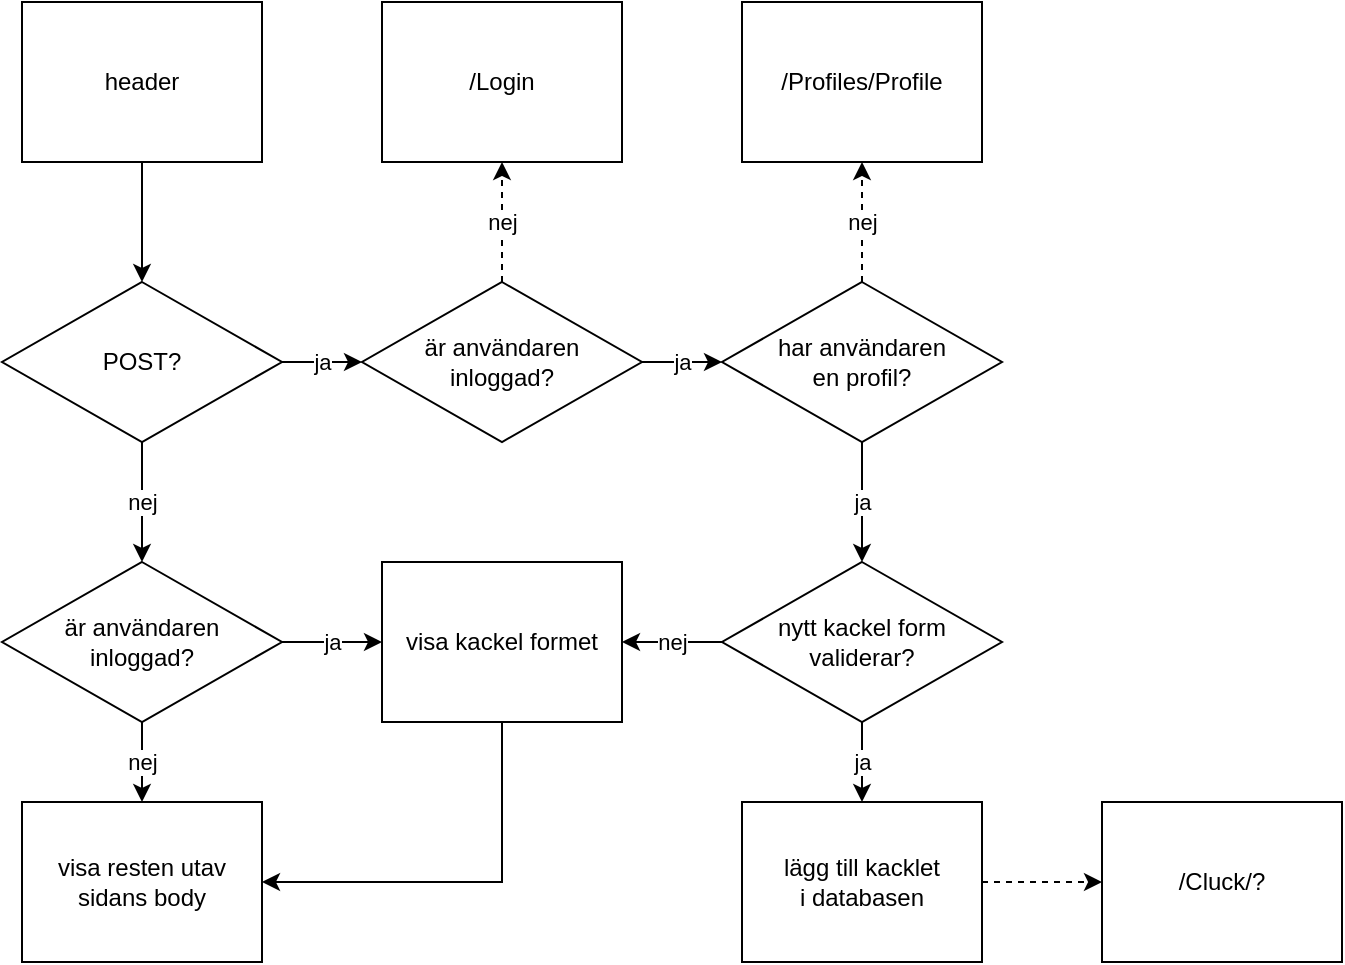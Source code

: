 <mxfile version="14.4.9" type="github">
  <diagram id="qcK2ke-T_K43PmsvYksZ" name="Page-1">
    <mxGraphModel dx="669" dy="626" grid="1" gridSize="10" guides="1" tooltips="1" connect="1" arrows="1" fold="1" page="1" pageScale="1" pageWidth="2000" pageHeight="2000" math="0" shadow="0">
      <root>
        <mxCell id="0" />
        <mxCell id="1" parent="0" />
        <mxCell id="TeGj_DYxlVRWhgEvBAZm-3" value="" style="edgeStyle=orthogonalEdgeStyle;rounded=0;orthogonalLoop=1;jettySize=auto;html=1;" parent="1" source="TeGj_DYxlVRWhgEvBAZm-1" target="TeGj_DYxlVRWhgEvBAZm-2" edge="1">
          <mxGeometry relative="1" as="geometry" />
        </mxCell>
        <mxCell id="TeGj_DYxlVRWhgEvBAZm-1" value="header" style="rounded=0;whiteSpace=wrap;html=1;" parent="1" vertex="1">
          <mxGeometry x="40" y="40" width="120" height="80" as="geometry" />
        </mxCell>
        <mxCell id="TeGj_DYxlVRWhgEvBAZm-5" value="ja" style="edgeStyle=orthogonalEdgeStyle;rounded=0;orthogonalLoop=1;jettySize=auto;html=1;" parent="1" source="TeGj_DYxlVRWhgEvBAZm-2" target="TeGj_DYxlVRWhgEvBAZm-10" edge="1">
          <mxGeometry relative="1" as="geometry" />
        </mxCell>
        <mxCell id="TAGGe39B6P18YG9Dc5_k-4" value="nej" style="edgeStyle=orthogonalEdgeStyle;rounded=0;orthogonalLoop=1;jettySize=auto;html=1;" edge="1" parent="1" source="TeGj_DYxlVRWhgEvBAZm-2" target="TAGGe39B6P18YG9Dc5_k-3">
          <mxGeometry relative="1" as="geometry" />
        </mxCell>
        <mxCell id="TeGj_DYxlVRWhgEvBAZm-2" value="POST?" style="rhombus;whiteSpace=wrap;html=1;rounded=0;" parent="1" vertex="1">
          <mxGeometry x="30" y="180" width="140" height="80" as="geometry" />
        </mxCell>
        <mxCell id="TeGj_DYxlVRWhgEvBAZm-25" value="ja" style="edgeStyle=orthogonalEdgeStyle;rounded=0;orthogonalLoop=1;jettySize=auto;html=1;" parent="1" source="TeGj_DYxlVRWhgEvBAZm-4" target="TeGj_DYxlVRWhgEvBAZm-24" edge="1">
          <mxGeometry relative="1" as="geometry" />
        </mxCell>
        <mxCell id="TeGj_DYxlVRWhgEvBAZm-27" value="nej" style="edgeStyle=orthogonalEdgeStyle;rounded=0;orthogonalLoop=1;jettySize=auto;html=1;entryX=1;entryY=0.5;entryDx=0;entryDy=0;" parent="1" source="TeGj_DYxlVRWhgEvBAZm-4" target="TeGj_DYxlVRWhgEvBAZm-15" edge="1">
          <mxGeometry relative="1" as="geometry">
            <Array as="points" />
          </mxGeometry>
        </mxCell>
        <mxCell id="TeGj_DYxlVRWhgEvBAZm-4" value="nytt kackel form&lt;br&gt;validerar?" style="rhombus;whiteSpace=wrap;html=1;rounded=0;" parent="1" vertex="1">
          <mxGeometry x="390" y="320" width="140" height="80" as="geometry" />
        </mxCell>
        <mxCell id="TeGj_DYxlVRWhgEvBAZm-13" value="ja" style="edgeStyle=orthogonalEdgeStyle;rounded=0;orthogonalLoop=1;jettySize=auto;html=1;" parent="1" source="TeGj_DYxlVRWhgEvBAZm-10" target="TeGj_DYxlVRWhgEvBAZm-12" edge="1">
          <mxGeometry relative="1" as="geometry" />
        </mxCell>
        <mxCell id="TeGj_DYxlVRWhgEvBAZm-20" value="nej" style="edgeStyle=orthogonalEdgeStyle;rounded=0;orthogonalLoop=1;jettySize=auto;html=1;dashed=1;" parent="1" source="TeGj_DYxlVRWhgEvBAZm-10" target="TeGj_DYxlVRWhgEvBAZm-19" edge="1">
          <mxGeometry relative="1" as="geometry" />
        </mxCell>
        <mxCell id="TeGj_DYxlVRWhgEvBAZm-10" value="är användaren&lt;br&gt;inloggad?" style="rhombus;whiteSpace=wrap;html=1;rounded=0;" parent="1" vertex="1">
          <mxGeometry x="210" y="180" width="140" height="80" as="geometry" />
        </mxCell>
        <mxCell id="TeGj_DYxlVRWhgEvBAZm-14" value="ja" style="edgeStyle=orthogonalEdgeStyle;rounded=0;orthogonalLoop=1;jettySize=auto;html=1;" parent="1" source="TeGj_DYxlVRWhgEvBAZm-12" target="TeGj_DYxlVRWhgEvBAZm-4" edge="1">
          <mxGeometry relative="1" as="geometry" />
        </mxCell>
        <mxCell id="TeGj_DYxlVRWhgEvBAZm-22" value="nej" style="edgeStyle=orthogonalEdgeStyle;rounded=0;orthogonalLoop=1;jettySize=auto;html=1;dashed=1;" parent="1" source="TeGj_DYxlVRWhgEvBAZm-12" target="TeGj_DYxlVRWhgEvBAZm-21" edge="1">
          <mxGeometry relative="1" as="geometry" />
        </mxCell>
        <mxCell id="TeGj_DYxlVRWhgEvBAZm-12" value="har användaren&lt;br&gt;en profil?" style="rhombus;whiteSpace=wrap;html=1;rounded=0;" parent="1" vertex="1">
          <mxGeometry x="390" y="180" width="140" height="80" as="geometry" />
        </mxCell>
        <mxCell id="TAGGe39B6P18YG9Dc5_k-12" style="edgeStyle=orthogonalEdgeStyle;rounded=0;orthogonalLoop=1;jettySize=auto;html=1;entryX=1;entryY=0.5;entryDx=0;entryDy=0;" edge="1" parent="1" source="TeGj_DYxlVRWhgEvBAZm-15" target="TAGGe39B6P18YG9Dc5_k-6">
          <mxGeometry relative="1" as="geometry">
            <Array as="points">
              <mxPoint x="280" y="480" />
            </Array>
          </mxGeometry>
        </mxCell>
        <mxCell id="TeGj_DYxlVRWhgEvBAZm-15" value="visa kackel formet" style="whiteSpace=wrap;html=1;rounded=0;" parent="1" vertex="1">
          <mxGeometry x="220" y="320" width="120" height="80" as="geometry" />
        </mxCell>
        <mxCell id="TeGj_DYxlVRWhgEvBAZm-19" value="/Login" style="whiteSpace=wrap;html=1;rounded=0;" parent="1" vertex="1">
          <mxGeometry x="220" y="40" width="120" height="80" as="geometry" />
        </mxCell>
        <mxCell id="TeGj_DYxlVRWhgEvBAZm-21" value="/Profiles/Profile" style="whiteSpace=wrap;html=1;rounded=0;" parent="1" vertex="1">
          <mxGeometry x="400" y="40" width="120" height="80" as="geometry" />
        </mxCell>
        <mxCell id="TAGGe39B6P18YG9Dc5_k-11" value="" style="edgeStyle=orthogonalEdgeStyle;rounded=0;orthogonalLoop=1;jettySize=auto;html=1;dashed=1;" edge="1" parent="1" source="TeGj_DYxlVRWhgEvBAZm-24" target="TAGGe39B6P18YG9Dc5_k-10">
          <mxGeometry relative="1" as="geometry" />
        </mxCell>
        <mxCell id="TeGj_DYxlVRWhgEvBAZm-24" value="lägg till kacklet&lt;br&gt;i databasen" style="whiteSpace=wrap;html=1;rounded=0;" parent="1" vertex="1">
          <mxGeometry x="400" y="440" width="120" height="80" as="geometry" />
        </mxCell>
        <mxCell id="TAGGe39B6P18YG9Dc5_k-5" value="ja" style="edgeStyle=orthogonalEdgeStyle;rounded=0;orthogonalLoop=1;jettySize=auto;html=1;entryX=0;entryY=0.5;entryDx=0;entryDy=0;" edge="1" parent="1" source="TAGGe39B6P18YG9Dc5_k-3" target="TeGj_DYxlVRWhgEvBAZm-15">
          <mxGeometry relative="1" as="geometry" />
        </mxCell>
        <mxCell id="TAGGe39B6P18YG9Dc5_k-7" value="nej" style="edgeStyle=orthogonalEdgeStyle;rounded=0;orthogonalLoop=1;jettySize=auto;html=1;" edge="1" parent="1" source="TAGGe39B6P18YG9Dc5_k-3" target="TAGGe39B6P18YG9Dc5_k-6">
          <mxGeometry relative="1" as="geometry" />
        </mxCell>
        <mxCell id="TAGGe39B6P18YG9Dc5_k-3" value="är användaren&lt;br&gt;inloggad?" style="rhombus;whiteSpace=wrap;html=1;rounded=0;" vertex="1" parent="1">
          <mxGeometry x="30" y="320" width="140" height="80" as="geometry" />
        </mxCell>
        <mxCell id="TAGGe39B6P18YG9Dc5_k-6" value="visa resten utav&lt;br&gt;sidans body" style="whiteSpace=wrap;html=1;rounded=0;" vertex="1" parent="1">
          <mxGeometry x="40" y="440" width="120" height="80" as="geometry" />
        </mxCell>
        <mxCell id="TAGGe39B6P18YG9Dc5_k-10" value="/Cluck/?" style="whiteSpace=wrap;html=1;rounded=0;" vertex="1" parent="1">
          <mxGeometry x="580" y="440" width="120" height="80" as="geometry" />
        </mxCell>
      </root>
    </mxGraphModel>
  </diagram>
</mxfile>
